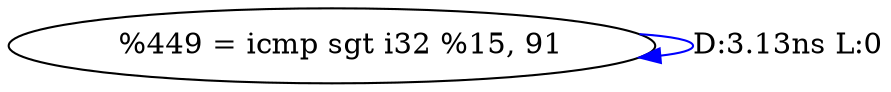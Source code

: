 digraph {
Node0x2880650[label="  %449 = icmp sgt i32 %15, 91"];
Node0x2880650 -> Node0x2880650[label="D:3.13ns L:0",color=blue];
}
